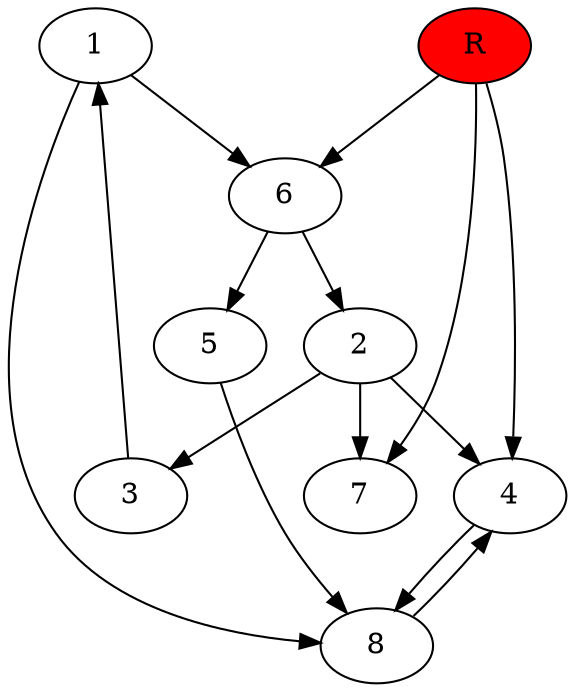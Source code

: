 digraph prb43755 {
	1
	2
	3
	4
	5
	6
	7
	8
	R [fillcolor="#ff0000" style=filled]
	1 -> 6
	1 -> 8
	2 -> 3
	2 -> 4
	2 -> 7
	3 -> 1
	4 -> 8
	5 -> 8
	6 -> 2
	6 -> 5
	8 -> 4
	R -> 4
	R -> 6
	R -> 7
}
